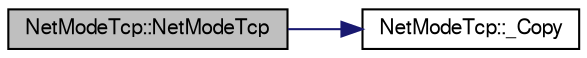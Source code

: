 digraph G
{
  edge [fontname="FreeSans",fontsize="10",labelfontname="FreeSans",labelfontsize="10"];
  node [fontname="FreeSans",fontsize="10",shape=record];
  rankdir=LR;
  Node1 [label="NetModeTcp::NetModeTcp",height=0.2,width=0.4,color="black", fillcolor="grey75", style="filled" fontcolor="black"];
  Node1 -> Node2 [color="midnightblue",fontsize="10",style="solid",fontname="FreeSans"];
  Node2 [label="NetModeTcp::_Copy",height=0.2,width=0.4,color="black", fillcolor="white", style="filled",URL="$class_net_mode_tcp.html#a6f39da706d3929c4fe98b477716d7769"];
}
